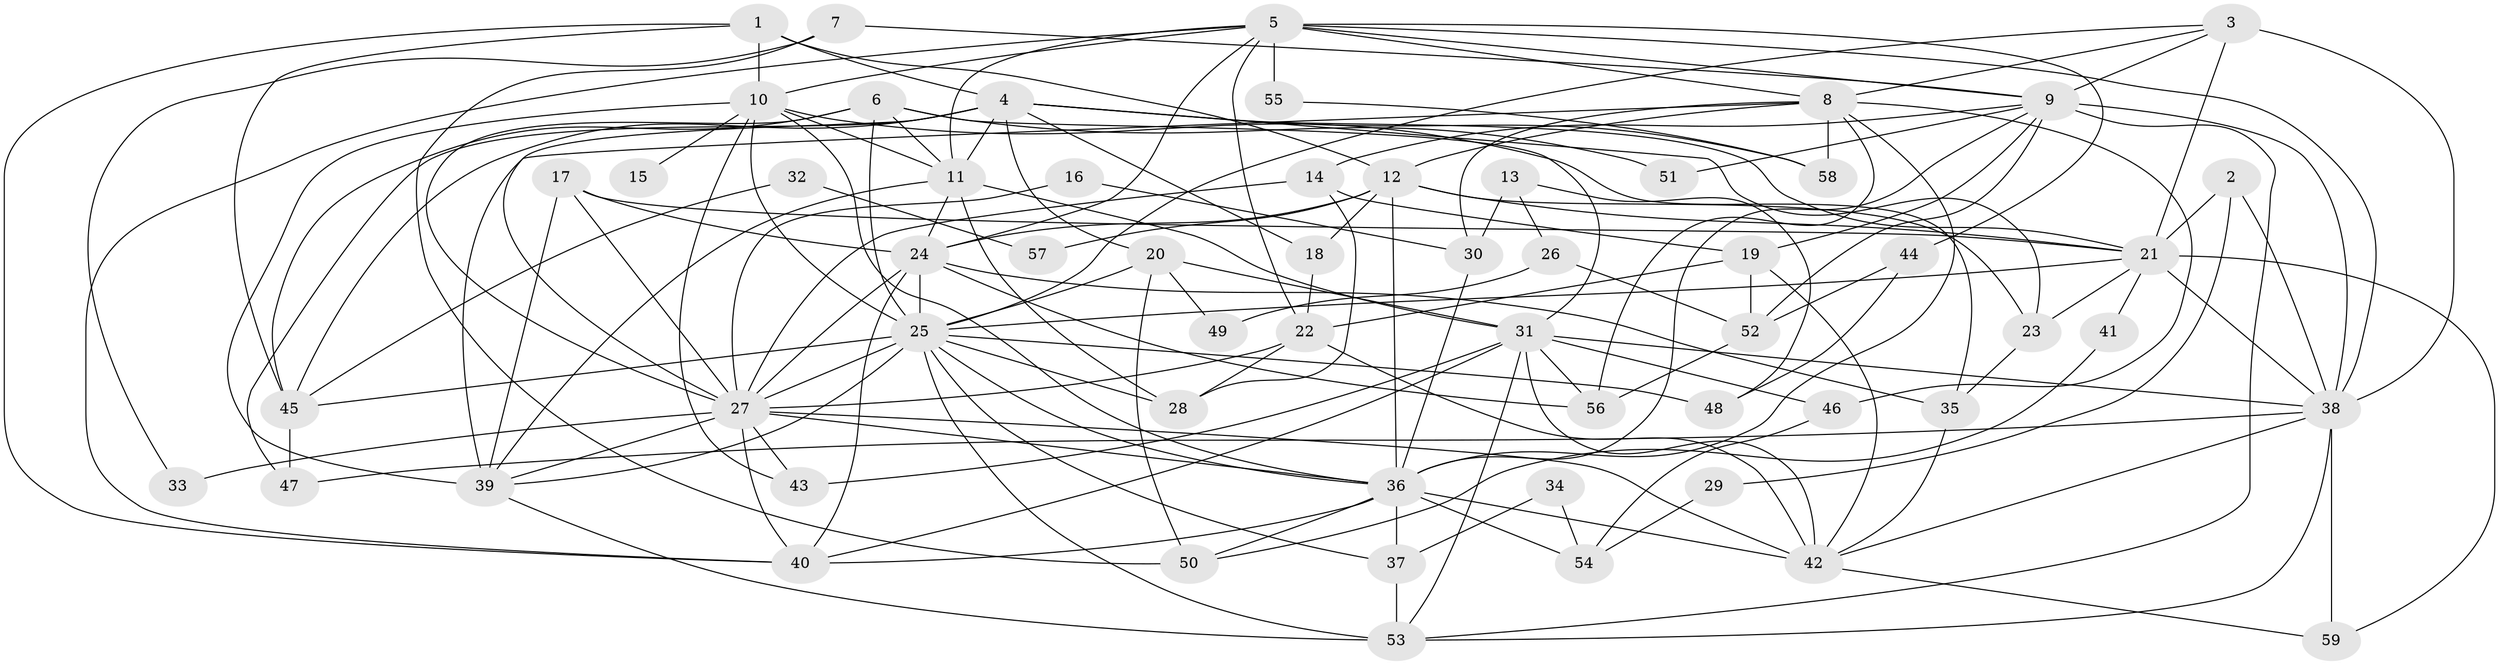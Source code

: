 // original degree distribution, {2: 0.1282051282051282, 3: 0.2905982905982906, 4: 0.29914529914529914, 6: 0.10256410256410256, 5: 0.1111111111111111, 8: 0.008547008547008548, 7: 0.05128205128205128, 9: 0.008547008547008548}
// Generated by graph-tools (version 1.1) at 2025/36/03/09/25 02:36:01]
// undirected, 59 vertices, 155 edges
graph export_dot {
graph [start="1"]
  node [color=gray90,style=filled];
  1;
  2;
  3;
  4;
  5;
  6;
  7;
  8;
  9;
  10;
  11;
  12;
  13;
  14;
  15;
  16;
  17;
  18;
  19;
  20;
  21;
  22;
  23;
  24;
  25;
  26;
  27;
  28;
  29;
  30;
  31;
  32;
  33;
  34;
  35;
  36;
  37;
  38;
  39;
  40;
  41;
  42;
  43;
  44;
  45;
  46;
  47;
  48;
  49;
  50;
  51;
  52;
  53;
  54;
  55;
  56;
  57;
  58;
  59;
  1 -- 4 [weight=2.0];
  1 -- 10 [weight=2.0];
  1 -- 12 [weight=1.0];
  1 -- 40 [weight=1.0];
  1 -- 45 [weight=1.0];
  2 -- 21 [weight=1.0];
  2 -- 29 [weight=1.0];
  2 -- 38 [weight=1.0];
  3 -- 8 [weight=1.0];
  3 -- 9 [weight=1.0];
  3 -- 21 [weight=1.0];
  3 -- 25 [weight=1.0];
  3 -- 38 [weight=2.0];
  4 -- 11 [weight=1.0];
  4 -- 18 [weight=1.0];
  4 -- 20 [weight=1.0];
  4 -- 21 [weight=1.0];
  4 -- 23 [weight=1.0];
  4 -- 27 [weight=2.0];
  4 -- 45 [weight=1.0];
  4 -- 47 [weight=1.0];
  4 -- 58 [weight=1.0];
  5 -- 8 [weight=1.0];
  5 -- 9 [weight=1.0];
  5 -- 10 [weight=1.0];
  5 -- 11 [weight=1.0];
  5 -- 22 [weight=1.0];
  5 -- 24 [weight=1.0];
  5 -- 38 [weight=2.0];
  5 -- 40 [weight=1.0];
  5 -- 44 [weight=1.0];
  5 -- 55 [weight=1.0];
  6 -- 11 [weight=1.0];
  6 -- 25 [weight=1.0];
  6 -- 27 [weight=1.0];
  6 -- 31 [weight=1.0];
  6 -- 45 [weight=1.0];
  6 -- 51 [weight=1.0];
  7 -- 9 [weight=1.0];
  7 -- 33 [weight=1.0];
  7 -- 50 [weight=1.0];
  8 -- 12 [weight=1.0];
  8 -- 30 [weight=1.0];
  8 -- 36 [weight=1.0];
  8 -- 39 [weight=1.0];
  8 -- 46 [weight=1.0];
  8 -- 56 [weight=1.0];
  8 -- 58 [weight=1.0];
  9 -- 14 [weight=1.0];
  9 -- 19 [weight=2.0];
  9 -- 36 [weight=1.0];
  9 -- 38 [weight=1.0];
  9 -- 51 [weight=1.0];
  9 -- 52 [weight=1.0];
  9 -- 53 [weight=1.0];
  10 -- 11 [weight=2.0];
  10 -- 15 [weight=2.0];
  10 -- 25 [weight=1.0];
  10 -- 35 [weight=1.0];
  10 -- 36 [weight=1.0];
  10 -- 39 [weight=1.0];
  10 -- 43 [weight=1.0];
  11 -- 24 [weight=1.0];
  11 -- 28 [weight=1.0];
  11 -- 31 [weight=1.0];
  11 -- 39 [weight=1.0];
  12 -- 18 [weight=1.0];
  12 -- 21 [weight=1.0];
  12 -- 23 [weight=1.0];
  12 -- 24 [weight=1.0];
  12 -- 36 [weight=1.0];
  12 -- 57 [weight=1.0];
  13 -- 26 [weight=1.0];
  13 -- 30 [weight=1.0];
  13 -- 48 [weight=1.0];
  14 -- 19 [weight=1.0];
  14 -- 27 [weight=1.0];
  14 -- 28 [weight=1.0];
  16 -- 27 [weight=1.0];
  16 -- 30 [weight=1.0];
  17 -- 21 [weight=2.0];
  17 -- 24 [weight=1.0];
  17 -- 27 [weight=1.0];
  17 -- 39 [weight=1.0];
  18 -- 22 [weight=1.0];
  19 -- 22 [weight=1.0];
  19 -- 42 [weight=1.0];
  19 -- 52 [weight=1.0];
  20 -- 25 [weight=1.0];
  20 -- 31 [weight=1.0];
  20 -- 49 [weight=1.0];
  20 -- 50 [weight=1.0];
  21 -- 23 [weight=1.0];
  21 -- 25 [weight=1.0];
  21 -- 38 [weight=1.0];
  21 -- 41 [weight=1.0];
  21 -- 59 [weight=1.0];
  22 -- 27 [weight=1.0];
  22 -- 28 [weight=1.0];
  22 -- 42 [weight=1.0];
  23 -- 35 [weight=1.0];
  24 -- 25 [weight=1.0];
  24 -- 27 [weight=1.0];
  24 -- 35 [weight=1.0];
  24 -- 40 [weight=1.0];
  24 -- 56 [weight=1.0];
  25 -- 27 [weight=1.0];
  25 -- 28 [weight=1.0];
  25 -- 36 [weight=1.0];
  25 -- 37 [weight=1.0];
  25 -- 39 [weight=1.0];
  25 -- 45 [weight=1.0];
  25 -- 48 [weight=1.0];
  25 -- 53 [weight=2.0];
  26 -- 49 [weight=1.0];
  26 -- 52 [weight=1.0];
  27 -- 33 [weight=1.0];
  27 -- 36 [weight=1.0];
  27 -- 39 [weight=1.0];
  27 -- 40 [weight=1.0];
  27 -- 42 [weight=1.0];
  27 -- 43 [weight=1.0];
  29 -- 54 [weight=1.0];
  30 -- 36 [weight=1.0];
  31 -- 38 [weight=1.0];
  31 -- 40 [weight=1.0];
  31 -- 42 [weight=1.0];
  31 -- 43 [weight=1.0];
  31 -- 46 [weight=1.0];
  31 -- 53 [weight=1.0];
  31 -- 56 [weight=1.0];
  32 -- 45 [weight=1.0];
  32 -- 57 [weight=1.0];
  34 -- 37 [weight=1.0];
  34 -- 54 [weight=1.0];
  35 -- 42 [weight=1.0];
  36 -- 37 [weight=1.0];
  36 -- 40 [weight=1.0];
  36 -- 42 [weight=2.0];
  36 -- 50 [weight=1.0];
  36 -- 54 [weight=1.0];
  37 -- 53 [weight=1.0];
  38 -- 42 [weight=1.0];
  38 -- 47 [weight=1.0];
  38 -- 53 [weight=1.0];
  38 -- 59 [weight=1.0];
  39 -- 53 [weight=1.0];
  41 -- 50 [weight=1.0];
  42 -- 59 [weight=1.0];
  44 -- 48 [weight=1.0];
  44 -- 52 [weight=1.0];
  45 -- 47 [weight=1.0];
  46 -- 54 [weight=1.0];
  52 -- 56 [weight=1.0];
  55 -- 58 [weight=1.0];
}
